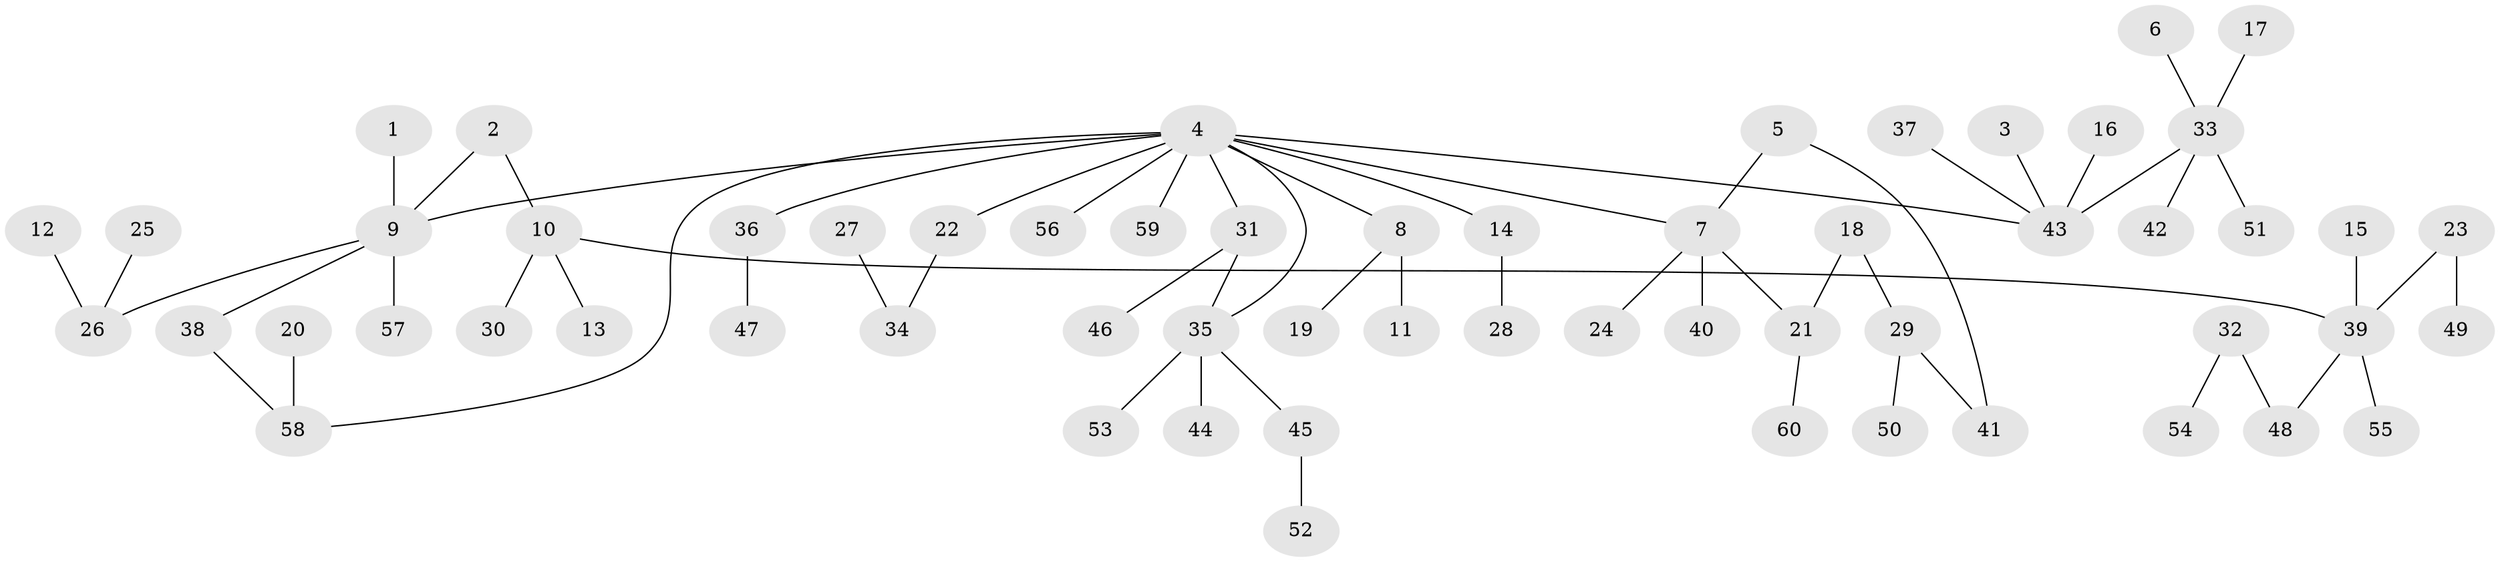 // original degree distribution, {5: 0.03361344537815126, 8: 0.008403361344537815, 4: 0.08403361344537816, 7: 0.008403361344537815, 3: 0.13445378151260504, 1: 0.46218487394957986, 2: 0.2689075630252101}
// Generated by graph-tools (version 1.1) at 2025/25/03/09/25 03:25:32]
// undirected, 60 vertices, 62 edges
graph export_dot {
graph [start="1"]
  node [color=gray90,style=filled];
  1;
  2;
  3;
  4;
  5;
  6;
  7;
  8;
  9;
  10;
  11;
  12;
  13;
  14;
  15;
  16;
  17;
  18;
  19;
  20;
  21;
  22;
  23;
  24;
  25;
  26;
  27;
  28;
  29;
  30;
  31;
  32;
  33;
  34;
  35;
  36;
  37;
  38;
  39;
  40;
  41;
  42;
  43;
  44;
  45;
  46;
  47;
  48;
  49;
  50;
  51;
  52;
  53;
  54;
  55;
  56;
  57;
  58;
  59;
  60;
  1 -- 9 [weight=1.0];
  2 -- 9 [weight=1.0];
  2 -- 10 [weight=1.0];
  3 -- 43 [weight=1.0];
  4 -- 7 [weight=1.0];
  4 -- 8 [weight=1.0];
  4 -- 9 [weight=1.0];
  4 -- 14 [weight=1.0];
  4 -- 22 [weight=1.0];
  4 -- 31 [weight=1.0];
  4 -- 35 [weight=1.0];
  4 -- 36 [weight=1.0];
  4 -- 43 [weight=1.0];
  4 -- 56 [weight=1.0];
  4 -- 58 [weight=1.0];
  4 -- 59 [weight=1.0];
  5 -- 7 [weight=1.0];
  5 -- 41 [weight=1.0];
  6 -- 33 [weight=1.0];
  7 -- 21 [weight=1.0];
  7 -- 24 [weight=1.0];
  7 -- 40 [weight=1.0];
  8 -- 11 [weight=1.0];
  8 -- 19 [weight=1.0];
  9 -- 26 [weight=1.0];
  9 -- 38 [weight=1.0];
  9 -- 57 [weight=1.0];
  10 -- 13 [weight=1.0];
  10 -- 30 [weight=1.0];
  10 -- 39 [weight=1.0];
  12 -- 26 [weight=1.0];
  14 -- 28 [weight=1.0];
  15 -- 39 [weight=1.0];
  16 -- 43 [weight=1.0];
  17 -- 33 [weight=1.0];
  18 -- 21 [weight=1.0];
  18 -- 29 [weight=1.0];
  20 -- 58 [weight=1.0];
  21 -- 60 [weight=1.0];
  22 -- 34 [weight=1.0];
  23 -- 39 [weight=1.0];
  23 -- 49 [weight=1.0];
  25 -- 26 [weight=1.0];
  27 -- 34 [weight=1.0];
  29 -- 41 [weight=1.0];
  29 -- 50 [weight=1.0];
  31 -- 35 [weight=1.0];
  31 -- 46 [weight=1.0];
  32 -- 48 [weight=1.0];
  32 -- 54 [weight=1.0];
  33 -- 42 [weight=1.0];
  33 -- 43 [weight=1.0];
  33 -- 51 [weight=1.0];
  35 -- 44 [weight=1.0];
  35 -- 45 [weight=1.0];
  35 -- 53 [weight=1.0];
  36 -- 47 [weight=1.0];
  37 -- 43 [weight=1.0];
  38 -- 58 [weight=1.0];
  39 -- 48 [weight=1.0];
  39 -- 55 [weight=1.0];
  45 -- 52 [weight=1.0];
}
